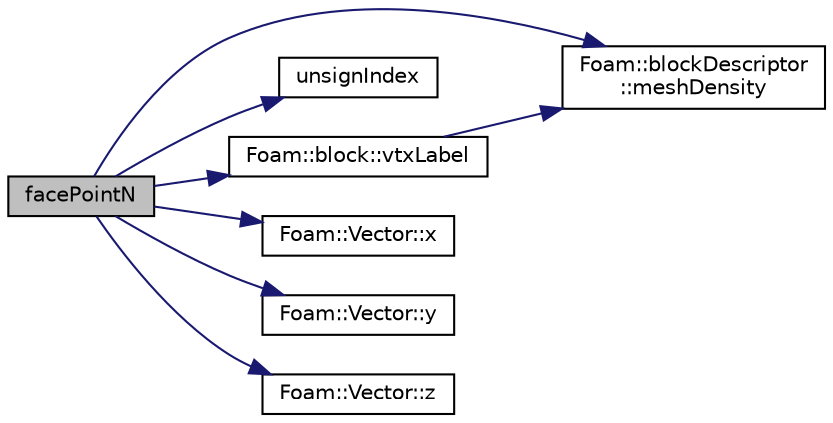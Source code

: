digraph "facePointN"
{
  bgcolor="transparent";
  edge [fontname="Helvetica",fontsize="10",labelfontname="Helvetica",labelfontsize="10"];
  node [fontname="Helvetica",fontsize="10",shape=record];
  rankdir="LR";
  Node1 [label="facePointN",height=0.2,width=0.4,color="black", fillcolor="grey75", style="filled", fontcolor="black"];
  Node1 -> Node2 [color="midnightblue",fontsize="10",style="solid",fontname="Helvetica"];
  Node2 [label="Foam::blockDescriptor\l::meshDensity",height=0.2,width=0.4,color="black",URL="$a00143.html#a1293ba8e67c92d71c1b87beff6dd0ef8",tooltip="Return the mesh density (number of cells) in the i,j,k directions. "];
  Node1 -> Node3 [color="midnightblue",fontsize="10",style="solid",fontname="Helvetica"];
  Node3 [label="unsignIndex",height=0.2,width=0.4,color="black",URL="$a10909.html#a74eccd6f40cb0485e07a0ed608311578"];
  Node1 -> Node4 [color="midnightblue",fontsize="10",style="solid",fontname="Helvetica"];
  Node4 [label="Foam::block::vtxLabel",height=0.2,width=0.4,color="black",URL="$a00142.html#a587dea35909cfb42e4a8de00397e8faf",tooltip="Vertex label offset for a particular i,j,k position. "];
  Node4 -> Node2 [color="midnightblue",fontsize="10",style="solid",fontname="Helvetica"];
  Node1 -> Node5 [color="midnightblue",fontsize="10",style="solid",fontname="Helvetica"];
  Node5 [label="Foam::Vector::x",height=0.2,width=0.4,color="black",URL="$a02903.html#aeb7dc4a97968c543f58f9c7082e55757"];
  Node1 -> Node6 [color="midnightblue",fontsize="10",style="solid",fontname="Helvetica"];
  Node6 [label="Foam::Vector::y",height=0.2,width=0.4,color="black",URL="$a02903.html#a77c00b469d89c23bd35d2eb236140f70"];
  Node1 -> Node7 [color="midnightblue",fontsize="10",style="solid",fontname="Helvetica"];
  Node7 [label="Foam::Vector::z",height=0.2,width=0.4,color="black",URL="$a02903.html#ac72a74f7dde9500927f63515c3f0a2f3"];
}
